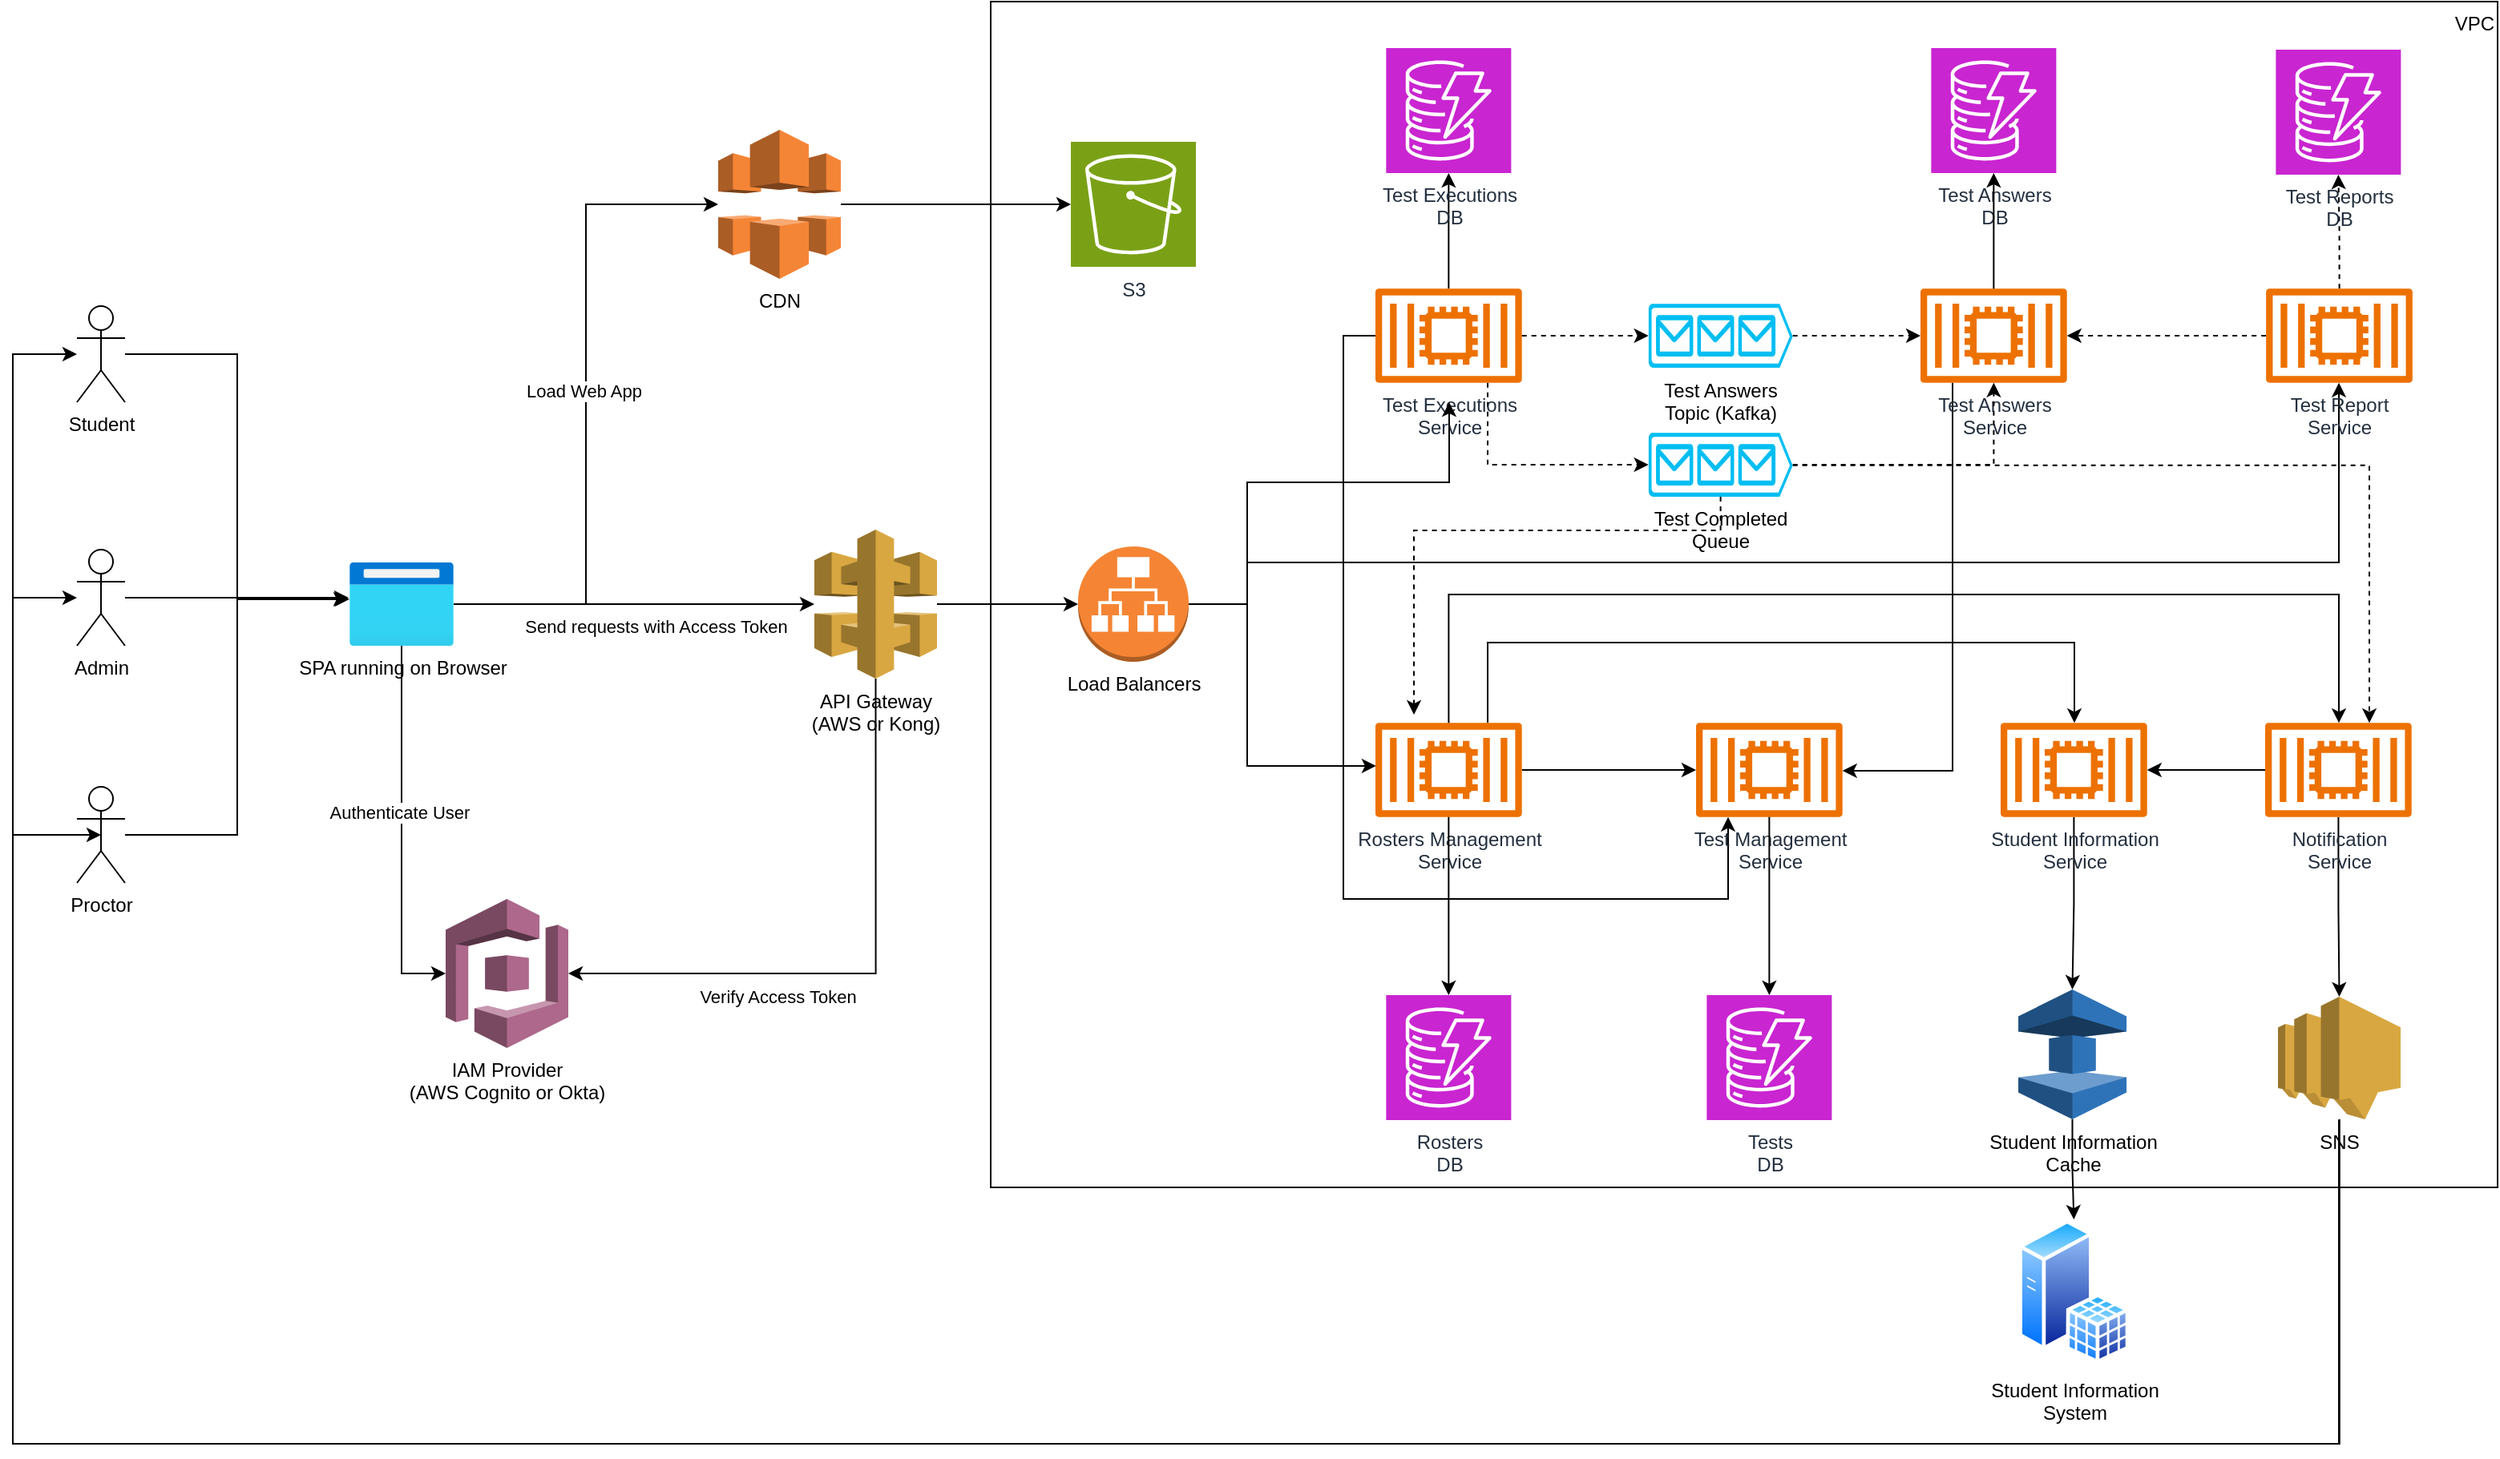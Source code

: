<mxfile version="22.1.22" type="embed">
  <diagram id="NWOu2UBloviNoaQFvjoQ" name="Page-1">
    <mxGraphModel dx="5153" dy="2178" grid="1" gridSize="10" guides="1" tooltips="1" connect="1" arrows="1" fold="1" page="1" pageScale="1" pageWidth="850" pageHeight="1100" math="0" shadow="0">
      <root>
        <mxCell id="0" />
        <mxCell id="1" parent="0" />
        <mxCell id="38" value="VPC" style="rounded=0;whiteSpace=wrap;html=1;align=right;verticalAlign=top;" vertex="1" parent="1">
          <mxGeometry x="480" y="-30" width="940" height="740" as="geometry" />
        </mxCell>
        <mxCell id="2" value="Student" style="shape=umlActor;verticalLabelPosition=bottom;verticalAlign=top;html=1;outlineConnect=0;" vertex="1" parent="1">
          <mxGeometry x="-90" y="160" width="30" height="60" as="geometry" />
        </mxCell>
        <mxCell id="4" value="API Gateway&lt;br&gt;(AWS or Kong)" style="outlineConnect=0;dashed=0;verticalLabelPosition=bottom;verticalAlign=top;align=center;html=1;shape=mxgraph.aws3.api_gateway;fillColor=#D9A741;gradientColor=none;" vertex="1" parent="1">
          <mxGeometry x="370" y="299.5" width="76.5" height="93" as="geometry" />
        </mxCell>
        <mxCell id="10" style="edgeStyle=orthogonalEdgeStyle;rounded=0;orthogonalLoop=1;jettySize=auto;html=1;" edge="1" parent="1" source="6" target="4">
          <mxGeometry relative="1" as="geometry" />
        </mxCell>
        <mxCell id="6" value="SPA running on Browser" style="image;aspect=fixed;html=1;points=[];align=center;fontSize=12;image=img/lib/azure2/general/Browser.svg;" vertex="1" parent="1">
          <mxGeometry x="80" y="320" width="65" height="52" as="geometry" />
        </mxCell>
        <mxCell id="12" value="IAM Provider&lt;br&gt;(AWS Cognito or Okta)" style="outlineConnect=0;dashed=0;verticalLabelPosition=bottom;verticalAlign=top;align=center;html=1;shape=mxgraph.aws3.cognito;fillColor=#AD688B;gradientColor=none;" vertex="1" parent="1">
          <mxGeometry x="140" y="530" width="76.5" height="93" as="geometry" />
        </mxCell>
        <mxCell id="13" style="edgeStyle=orthogonalEdgeStyle;rounded=0;orthogonalLoop=1;jettySize=auto;html=1;entryX=1;entryY=0.5;entryDx=0;entryDy=0;entryPerimeter=0;exitX=0.5;exitY=1;exitDx=0;exitDy=0;exitPerimeter=0;" edge="1" parent="1" source="4" target="12">
          <mxGeometry relative="1" as="geometry">
            <Array as="points">
              <mxPoint x="408" y="577" />
            </Array>
          </mxGeometry>
        </mxCell>
        <mxCell id="17" value="Verify Access Token" style="edgeLabel;html=1;align=center;verticalAlign=middle;resizable=0;points=[];" vertex="1" connectable="0" parent="13">
          <mxGeometry x="0.31" y="3" relative="1" as="geometry">
            <mxPoint y="11" as="offset" />
          </mxGeometry>
        </mxCell>
        <mxCell id="14" style="edgeStyle=orthogonalEdgeStyle;rounded=0;orthogonalLoop=1;jettySize=auto;html=1;entryX=0;entryY=0.5;entryDx=0;entryDy=0;entryPerimeter=0;" edge="1" parent="1" source="6" target="12">
          <mxGeometry relative="1" as="geometry" />
        </mxCell>
        <mxCell id="15" value="Authenticate User" style="edgeLabel;html=1;align=center;verticalAlign=middle;resizable=0;points=[];" vertex="1" connectable="0" parent="14">
          <mxGeometry x="0.067" y="-2" relative="1" as="geometry">
            <mxPoint y="-20" as="offset" />
          </mxGeometry>
        </mxCell>
        <mxCell id="16" value="Send requests with Access Token" style="edgeLabel;html=1;align=center;verticalAlign=middle;resizable=0;points=[];" vertex="1" connectable="0" parent="14">
          <mxGeometry x="-0.752" y="-3" relative="1" as="geometry">
            <mxPoint x="161" y="-41" as="offset" />
          </mxGeometry>
        </mxCell>
        <mxCell id="21" value="S3" style="sketch=0;points=[[0,0,0],[0.25,0,0],[0.5,0,0],[0.75,0,0],[1,0,0],[0,1,0],[0.25,1,0],[0.5,1,0],[0.75,1,0],[1,1,0],[0,0.25,0],[0,0.5,0],[0,0.75,0],[1,0.25,0],[1,0.5,0],[1,0.75,0]];outlineConnect=0;fontColor=#232F3E;fillColor=#7AA116;strokeColor=#ffffff;dashed=0;verticalLabelPosition=bottom;verticalAlign=top;align=center;html=1;fontSize=12;fontStyle=0;aspect=fixed;shape=mxgraph.aws4.resourceIcon;resIcon=mxgraph.aws4.s3;" vertex="1" parent="1">
          <mxGeometry x="530" y="57.5" width="78" height="78" as="geometry" />
        </mxCell>
        <mxCell id="24" style="edgeStyle=orthogonalEdgeStyle;rounded=0;orthogonalLoop=1;jettySize=auto;html=1;" edge="1" parent="1" source="22" target="21">
          <mxGeometry relative="1" as="geometry" />
        </mxCell>
        <mxCell id="22" value="CDN" style="outlineConnect=0;dashed=0;verticalLabelPosition=bottom;verticalAlign=top;align=center;html=1;shape=mxgraph.aws3.cloudfront;fillColor=#F58536;gradientColor=none;" vertex="1" parent="1">
          <mxGeometry x="310" y="50" width="76.5" height="93" as="geometry" />
        </mxCell>
        <mxCell id="23" style="edgeStyle=orthogonalEdgeStyle;rounded=0;orthogonalLoop=1;jettySize=auto;html=1;entryX=0;entryY=0.5;entryDx=0;entryDy=0;entryPerimeter=0;" edge="1" parent="1" source="6" target="22">
          <mxGeometry relative="1" as="geometry" />
        </mxCell>
        <mxCell id="30" value="Load Web App" style="edgeLabel;html=1;align=center;verticalAlign=middle;resizable=0;points=[];" vertex="1" connectable="0" parent="23">
          <mxGeometry x="0.04" y="3" relative="1" as="geometry">
            <mxPoint x="1" as="offset" />
          </mxGeometry>
        </mxCell>
        <mxCell id="95" style="edgeStyle=orthogonalEdgeStyle;rounded=0;orthogonalLoop=1;jettySize=auto;html=1;exitX=1;exitY=0.5;exitDx=0;exitDy=0;exitPerimeter=0;" edge="1" parent="1" source="27" target="93">
          <mxGeometry relative="1" as="geometry">
            <Array as="points">
              <mxPoint x="640" y="346" />
              <mxPoint x="640" y="320" />
              <mxPoint x="1321" y="320" />
            </Array>
          </mxGeometry>
        </mxCell>
        <mxCell id="27" value="Load Balancers" style="outlineConnect=0;dashed=0;verticalLabelPosition=bottom;verticalAlign=top;align=center;html=1;shape=mxgraph.aws3.application_load_balancer;fillColor=#F58534;gradientColor=none;" vertex="1" parent="1">
          <mxGeometry x="534.5" y="310" width="69" height="72" as="geometry" />
        </mxCell>
        <mxCell id="28" style="edgeStyle=orthogonalEdgeStyle;rounded=0;orthogonalLoop=1;jettySize=auto;html=1;entryX=0;entryY=0.5;entryDx=0;entryDy=0;entryPerimeter=0;" edge="1" parent="1" source="4" target="27">
          <mxGeometry relative="1" as="geometry" />
        </mxCell>
        <mxCell id="32" value="Rosters&lt;br&gt;DB" style="sketch=0;points=[[0,0,0],[0.25,0,0],[0.5,0,0],[0.75,0,0],[1,0,0],[0,1,0],[0.25,1,0],[0.5,1,0],[0.75,1,0],[1,1,0],[0,0.25,0],[0,0.5,0],[0,0.75,0],[1,0.25,0],[1,0.5,0],[1,0.75,0]];outlineConnect=0;fontColor=#232F3E;fillColor=#C925D1;strokeColor=#ffffff;dashed=0;verticalLabelPosition=bottom;verticalAlign=top;align=center;html=1;fontSize=12;fontStyle=0;aspect=fixed;shape=mxgraph.aws4.resourceIcon;resIcon=mxgraph.aws4.dynamodb;" vertex="1" parent="1">
          <mxGeometry x="726.67" y="590" width="78" height="78" as="geometry" />
        </mxCell>
        <mxCell id="37" style="edgeStyle=orthogonalEdgeStyle;rounded=0;orthogonalLoop=1;jettySize=auto;html=1;" edge="1" parent="1" source="11" target="36">
          <mxGeometry relative="1" as="geometry">
            <Array as="points">
              <mxPoint x="790" y="370" />
              <mxPoint x="1156" y="370" />
            </Array>
          </mxGeometry>
        </mxCell>
        <mxCell id="73" style="edgeStyle=orthogonalEdgeStyle;rounded=0;orthogonalLoop=1;jettySize=auto;html=1;" edge="1" parent="1" source="11" target="72">
          <mxGeometry relative="1" as="geometry" />
        </mxCell>
        <mxCell id="11" value="Rosters Management&lt;br&gt;Service" style="sketch=0;outlineConnect=0;fontColor=#232F3E;gradientColor=none;fillColor=#ED7100;strokeColor=none;dashed=0;verticalLabelPosition=bottom;verticalAlign=top;align=center;html=1;fontSize=12;fontStyle=0;aspect=fixed;pointerEvents=1;shape=mxgraph.aws4.container_2;" vertex="1" parent="1">
          <mxGeometry x="720" y="420" width="91.35" height="59" as="geometry" />
        </mxCell>
        <mxCell id="29" style="edgeStyle=orthogonalEdgeStyle;rounded=0;orthogonalLoop=1;jettySize=auto;html=1;entryX=0.005;entryY=0.457;entryDx=0;entryDy=0;entryPerimeter=0;" edge="1" parent="1" source="27" target="11">
          <mxGeometry relative="1" as="geometry">
            <Array as="points">
              <mxPoint x="640" y="346" />
              <mxPoint x="640" y="447" />
            </Array>
          </mxGeometry>
        </mxCell>
        <mxCell id="34" style="edgeStyle=orthogonalEdgeStyle;rounded=0;orthogonalLoop=1;jettySize=auto;html=1;entryX=0.5;entryY=0;entryDx=0;entryDy=0;entryPerimeter=0;" edge="1" parent="1" source="11" target="32">
          <mxGeometry relative="1" as="geometry" />
        </mxCell>
        <mxCell id="40" style="edgeStyle=orthogonalEdgeStyle;rounded=0;orthogonalLoop=1;jettySize=auto;html=1;" edge="1" parent="1" source="36" target="83">
          <mxGeometry relative="1" as="geometry" />
        </mxCell>
        <mxCell id="36" value="Student Information&lt;br&gt;Service" style="sketch=0;outlineConnect=0;fontColor=#232F3E;gradientColor=none;fillColor=#ED7100;strokeColor=none;dashed=0;verticalLabelPosition=bottom;verticalAlign=top;align=center;html=1;fontSize=12;fontStyle=0;aspect=fixed;pointerEvents=1;shape=mxgraph.aws4.container_2;" vertex="1" parent="1">
          <mxGeometry x="1110" y="420" width="91.35" height="59" as="geometry" />
        </mxCell>
        <mxCell id="39" value="Student Information&lt;br&gt;System" style="image;aspect=fixed;perimeter=ellipsePerimeter;html=1;align=center;shadow=0;dashed=0;spacingTop=3;image=img/lib/active_directory/sql_server.svg;" vertex="1" parent="1">
          <mxGeometry x="1121.03" y="730" width="69.3" height="90" as="geometry" />
        </mxCell>
        <mxCell id="59" style="edgeStyle=orthogonalEdgeStyle;rounded=0;orthogonalLoop=1;jettySize=auto;html=1;" edge="1" parent="1" source="41" target="58">
          <mxGeometry relative="1" as="geometry" />
        </mxCell>
        <mxCell id="85" style="edgeStyle=orthogonalEdgeStyle;rounded=0;orthogonalLoop=1;jettySize=auto;html=1;" edge="1" parent="1" source="41" target="36">
          <mxGeometry relative="1" as="geometry" />
        </mxCell>
        <mxCell id="41" value="Notification&lt;br&gt;Service" style="sketch=0;outlineConnect=0;fontColor=#232F3E;gradientColor=none;fillColor=#ED7100;strokeColor=none;dashed=0;verticalLabelPosition=bottom;verticalAlign=top;align=center;html=1;fontSize=12;fontStyle=0;aspect=fixed;pointerEvents=1;shape=mxgraph.aws4.container_2;" vertex="1" parent="1">
          <mxGeometry x="1275" y="420" width="91.35" height="59" as="geometry" />
        </mxCell>
        <mxCell id="52" style="edgeStyle=orthogonalEdgeStyle;rounded=0;orthogonalLoop=1;jettySize=auto;html=1;" edge="1" parent="1" source="11" target="41">
          <mxGeometry relative="1" as="geometry">
            <mxPoint x="810.67" y="319.5" as="sourcePoint" />
            <Array as="points">
              <mxPoint x="766" y="340" />
              <mxPoint x="1321" y="340" />
            </Array>
          </mxGeometry>
        </mxCell>
        <mxCell id="53" value="Proctor" style="shape=umlActor;verticalLabelPosition=bottom;verticalAlign=top;html=1;outlineConnect=0;" vertex="1" parent="1">
          <mxGeometry x="-90" y="460" width="30" height="60" as="geometry" />
        </mxCell>
        <mxCell id="56" style="edgeStyle=orthogonalEdgeStyle;rounded=0;orthogonalLoop=1;jettySize=auto;html=1;entryX=-0.015;entryY=0.442;entryDx=0;entryDy=0;entryPerimeter=0;" edge="1" parent="1" source="53" target="6">
          <mxGeometry relative="1" as="geometry">
            <Array as="points">
              <mxPoint x="10" y="490" />
              <mxPoint x="10" y="343" />
            </Array>
          </mxGeometry>
        </mxCell>
        <mxCell id="91" style="edgeStyle=orthogonalEdgeStyle;rounded=0;orthogonalLoop=1;jettySize=auto;html=1;" edge="1" parent="1" source="58" target="74">
          <mxGeometry relative="1" as="geometry">
            <Array as="points">
              <mxPoint x="1321" y="870" />
              <mxPoint x="-130" y="870" />
              <mxPoint x="-130" y="342" />
            </Array>
          </mxGeometry>
        </mxCell>
        <mxCell id="92" style="edgeStyle=orthogonalEdgeStyle;rounded=0;orthogonalLoop=1;jettySize=auto;html=1;" edge="1" parent="1" source="58" target="2">
          <mxGeometry relative="1" as="geometry">
            <Array as="points">
              <mxPoint x="1321" y="870" />
              <mxPoint x="-130" y="870" />
              <mxPoint x="-130" y="190" />
            </Array>
          </mxGeometry>
        </mxCell>
        <mxCell id="58" value="SNS" style="outlineConnect=0;dashed=0;verticalLabelPosition=bottom;verticalAlign=top;align=center;html=1;shape=mxgraph.aws3.sns;fillColor=#D9A741;gradientColor=none;" vertex="1" parent="1">
          <mxGeometry x="1283" y="591" width="76.5" height="76.5" as="geometry" />
        </mxCell>
        <mxCell id="60" style="edgeStyle=orthogonalEdgeStyle;rounded=0;orthogonalLoop=1;jettySize=auto;html=1;entryX=0.5;entryY=0.5;entryDx=0;entryDy=0;entryPerimeter=0;" edge="1" parent="1" target="53">
          <mxGeometry relative="1" as="geometry">
            <mxPoint x="1321" y="668" as="sourcePoint" />
            <mxPoint y="560" as="targetPoint" />
            <Array as="points">
              <mxPoint x="1321" y="870" />
              <mxPoint x="-130" y="870" />
              <mxPoint x="-130" y="490" />
            </Array>
          </mxGeometry>
        </mxCell>
        <mxCell id="64" style="edgeStyle=orthogonalEdgeStyle;rounded=0;orthogonalLoop=1;jettySize=auto;html=1;" edge="1" parent="1" source="61" target="63">
          <mxGeometry relative="1" as="geometry" />
        </mxCell>
        <mxCell id="79" style="edgeStyle=orthogonalEdgeStyle;rounded=0;orthogonalLoop=1;jettySize=auto;html=1;entryX=0;entryY=0.5;entryDx=0;entryDy=0;entryPerimeter=0;dashed=1;" edge="1" parent="1" source="61" target="80">
          <mxGeometry relative="1" as="geometry">
            <Array as="points">
              <mxPoint x="790" y="259" />
            </Array>
          </mxGeometry>
        </mxCell>
        <mxCell id="102" style="edgeStyle=orthogonalEdgeStyle;rounded=0;orthogonalLoop=1;jettySize=auto;html=1;" edge="1" parent="1" source="61" target="72">
          <mxGeometry relative="1" as="geometry">
            <Array as="points">
              <mxPoint x="700" y="179" />
              <mxPoint x="700" y="530" />
              <mxPoint x="940" y="530" />
            </Array>
          </mxGeometry>
        </mxCell>
        <mxCell id="61" value="Test Executions&lt;br&gt;Service" style="sketch=0;outlineConnect=0;fontColor=#232F3E;gradientColor=none;fillColor=#ED7100;strokeColor=none;dashed=0;verticalLabelPosition=bottom;verticalAlign=top;align=center;html=1;fontSize=12;fontStyle=0;aspect=fixed;pointerEvents=1;shape=mxgraph.aws4.container_2;" vertex="1" parent="1">
          <mxGeometry x="720" y="149" width="91.35" height="59" as="geometry" />
        </mxCell>
        <mxCell id="62" style="edgeStyle=orthogonalEdgeStyle;rounded=0;orthogonalLoop=1;jettySize=auto;html=1;exitX=1;exitY=0.5;exitDx=0;exitDy=0;exitPerimeter=0;" edge="1" parent="1" source="27">
          <mxGeometry relative="1" as="geometry">
            <mxPoint x="766" y="220" as="targetPoint" />
            <Array as="points">
              <mxPoint x="640" y="346" />
              <mxPoint x="640" y="270" />
              <mxPoint x="766" y="270" />
            </Array>
          </mxGeometry>
        </mxCell>
        <mxCell id="63" value="Test Executions&lt;br&gt;DB" style="sketch=0;points=[[0,0,0],[0.25,0,0],[0.5,0,0],[0.75,0,0],[1,0,0],[0,1,0],[0.25,1,0],[0.5,1,0],[0.75,1,0],[1,1,0],[0,0.25,0],[0,0.5,0],[0,0.75,0],[1,0.25,0],[1,0.5,0],[1,0.75,0]];outlineConnect=0;fontColor=#232F3E;fillColor=#C925D1;strokeColor=#ffffff;dashed=0;verticalLabelPosition=bottom;verticalAlign=top;align=center;html=1;fontSize=12;fontStyle=0;aspect=fixed;shape=mxgraph.aws4.resourceIcon;resIcon=mxgraph.aws4.dynamodb;" vertex="1" parent="1">
          <mxGeometry x="726.67" y="-1" width="78" height="78" as="geometry" />
        </mxCell>
        <mxCell id="96" style="edgeStyle=orthogonalEdgeStyle;rounded=0;orthogonalLoop=1;jettySize=auto;html=1;" edge="1" parent="1" source="65" target="72">
          <mxGeometry relative="1" as="geometry">
            <Array as="points">
              <mxPoint x="1080" y="450" />
            </Array>
          </mxGeometry>
        </mxCell>
        <mxCell id="65" value="Test Answers&lt;br&gt;Service" style="sketch=0;outlineConnect=0;fontColor=#232F3E;gradientColor=none;fillColor=#ED7100;strokeColor=none;dashed=0;verticalLabelPosition=bottom;verticalAlign=top;align=center;html=1;fontSize=12;fontStyle=0;aspect=fixed;pointerEvents=1;shape=mxgraph.aws4.container_2;" vertex="1" parent="1">
          <mxGeometry x="1060" y="149" width="91.35" height="59" as="geometry" />
        </mxCell>
        <mxCell id="67" value="Test Answers&lt;br&gt;DB" style="sketch=0;points=[[0,0,0],[0.25,0,0],[0.5,0,0],[0.75,0,0],[1,0,0],[0,1,0],[0.25,1,0],[0.5,1,0],[0.75,1,0],[1,1,0],[0,0.25,0],[0,0.5,0],[0,0.75,0],[1,0.25,0],[1,0.5,0],[1,0.75,0]];outlineConnect=0;fontColor=#232F3E;fillColor=#C925D1;strokeColor=#ffffff;dashed=0;verticalLabelPosition=bottom;verticalAlign=top;align=center;html=1;fontSize=12;fontStyle=0;aspect=fixed;shape=mxgraph.aws4.resourceIcon;resIcon=mxgraph.aws4.dynamodb;" vertex="1" parent="1">
          <mxGeometry x="1066.68" y="-1" width="78" height="78" as="geometry" />
        </mxCell>
        <mxCell id="68" style="edgeStyle=orthogonalEdgeStyle;rounded=0;orthogonalLoop=1;jettySize=auto;html=1;entryX=0.5;entryY=1;entryDx=0;entryDy=0;entryPerimeter=0;" edge="1" parent="1" source="65" target="67">
          <mxGeometry relative="1" as="geometry" />
        </mxCell>
        <mxCell id="71" style="edgeStyle=orthogonalEdgeStyle;rounded=0;orthogonalLoop=1;jettySize=auto;html=1;dashed=1;" edge="1" parent="1" source="69" target="65">
          <mxGeometry relative="1" as="geometry" />
        </mxCell>
        <mxCell id="69" value="Test Answers &lt;br&gt;Topic (Kafka)" style="verticalLabelPosition=bottom;html=1;verticalAlign=top;align=center;strokeColor=none;fillColor=#00BEF2;shape=mxgraph.azure.queue_generic;pointerEvents=1;" vertex="1" parent="1">
          <mxGeometry x="890.33" y="158.5" width="90" height="40" as="geometry" />
        </mxCell>
        <mxCell id="70" style="edgeStyle=orthogonalEdgeStyle;rounded=0;orthogonalLoop=1;jettySize=auto;html=1;entryX=0;entryY=0.5;entryDx=0;entryDy=0;entryPerimeter=0;dashed=1;" edge="1" parent="1" source="61" target="69">
          <mxGeometry relative="1" as="geometry" />
        </mxCell>
        <mxCell id="72" value="Test Management&lt;br&gt;Service" style="sketch=0;outlineConnect=0;fontColor=#232F3E;gradientColor=none;fillColor=#ED7100;strokeColor=none;dashed=0;verticalLabelPosition=bottom;verticalAlign=top;align=center;html=1;fontSize=12;fontStyle=0;aspect=fixed;pointerEvents=1;shape=mxgraph.aws4.container_2;" vertex="1" parent="1">
          <mxGeometry x="920" y="420" width="91.35" height="59" as="geometry" />
        </mxCell>
        <mxCell id="74" value="Admin" style="shape=umlActor;verticalLabelPosition=bottom;verticalAlign=top;html=1;outlineConnect=0;" vertex="1" parent="1">
          <mxGeometry x="-90" y="312" width="30" height="60" as="geometry" />
        </mxCell>
        <mxCell id="76" style="edgeStyle=orthogonalEdgeStyle;rounded=0;orthogonalLoop=1;jettySize=auto;html=1;entryX=-0.008;entryY=0.423;entryDx=0;entryDy=0;entryPerimeter=0;" edge="1" parent="1" source="74" target="6">
          <mxGeometry relative="1" as="geometry" />
        </mxCell>
        <mxCell id="77" value="Tests&lt;br&gt;DB" style="sketch=0;points=[[0,0,0],[0.25,0,0],[0.5,0,0],[0.75,0,0],[1,0,0],[0,1,0],[0.25,1,0],[0.5,1,0],[0.75,1,0],[1,1,0],[0,0.25,0],[0,0.5,0],[0,0.75,0],[1,0.25,0],[1,0.5,0],[1,0.75,0]];outlineConnect=0;fontColor=#232F3E;fillColor=#C925D1;strokeColor=#ffffff;dashed=0;verticalLabelPosition=bottom;verticalAlign=top;align=center;html=1;fontSize=12;fontStyle=0;aspect=fixed;shape=mxgraph.aws4.resourceIcon;resIcon=mxgraph.aws4.dynamodb;" vertex="1" parent="1">
          <mxGeometry x="926.68" y="590" width="78" height="78" as="geometry" />
        </mxCell>
        <mxCell id="78" style="edgeStyle=orthogonalEdgeStyle;rounded=0;orthogonalLoop=1;jettySize=auto;html=1;entryX=0.5;entryY=0;entryDx=0;entryDy=0;entryPerimeter=0;" edge="1" parent="1" source="72" target="77">
          <mxGeometry relative="1" as="geometry" />
        </mxCell>
        <mxCell id="81" style="edgeStyle=orthogonalEdgeStyle;rounded=0;orthogonalLoop=1;jettySize=auto;html=1;dashed=1;exitX=1;exitY=0.51;exitDx=0;exitDy=0;exitPerimeter=0;" edge="1" parent="1" source="80" target="41">
          <mxGeometry relative="1" as="geometry">
            <Array as="points">
              <mxPoint x="1340" y="259" />
            </Array>
          </mxGeometry>
        </mxCell>
        <mxCell id="82" style="edgeStyle=orthogonalEdgeStyle;rounded=0;orthogonalLoop=1;jettySize=auto;html=1;dashed=1;" edge="1" parent="1" source="80" target="65">
          <mxGeometry relative="1" as="geometry" />
        </mxCell>
        <mxCell id="80" value="Test Completed&lt;br&gt;Queue" style="verticalLabelPosition=bottom;html=1;verticalAlign=top;align=center;strokeColor=none;fillColor=#00BEF2;shape=mxgraph.azure.queue_generic;pointerEvents=1;" vertex="1" parent="1">
          <mxGeometry x="890.33" y="239" width="90" height="40" as="geometry" />
        </mxCell>
        <mxCell id="84" style="edgeStyle=orthogonalEdgeStyle;rounded=0;orthogonalLoop=1;jettySize=auto;html=1;entryX=0.5;entryY=0;entryDx=0;entryDy=0;" edge="1" parent="1" source="83" target="39">
          <mxGeometry relative="1" as="geometry" />
        </mxCell>
        <mxCell id="83" value="Student Information&lt;br&gt;Cache" style="outlineConnect=0;dashed=0;verticalLabelPosition=bottom;verticalAlign=top;align=center;html=1;shape=mxgraph.aws3.elasticache;fillColor=#2E73B8;gradientColor=none;" vertex="1" parent="1">
          <mxGeometry x="1121.03" y="586.5" width="67.5" height="81" as="geometry" />
        </mxCell>
        <mxCell id="90" style="edgeStyle=orthogonalEdgeStyle;rounded=0;orthogonalLoop=1;jettySize=auto;html=1;entryX=0;entryY=0.442;entryDx=0;entryDy=0;entryPerimeter=0;" edge="1" parent="1" source="2" target="6">
          <mxGeometry relative="1" as="geometry" />
        </mxCell>
        <mxCell id="94" style="edgeStyle=orthogonalEdgeStyle;rounded=0;orthogonalLoop=1;jettySize=auto;html=1;dashed=1;" edge="1" parent="1" source="93" target="65">
          <mxGeometry relative="1" as="geometry" />
        </mxCell>
        <mxCell id="98" style="edgeStyle=orthogonalEdgeStyle;rounded=0;orthogonalLoop=1;jettySize=auto;html=1;entryX=0.5;entryY=1;entryDx=0;entryDy=0;entryPerimeter=0;dashed=1;" edge="1" parent="1" source="93" target="97">
          <mxGeometry relative="1" as="geometry" />
        </mxCell>
        <mxCell id="93" value="Test Report&lt;br&gt;Service" style="sketch=0;outlineConnect=0;fontColor=#232F3E;gradientColor=none;fillColor=#ED7100;strokeColor=none;dashed=0;verticalLabelPosition=bottom;verticalAlign=top;align=center;html=1;fontSize=12;fontStyle=0;aspect=fixed;pointerEvents=1;shape=mxgraph.aws4.container_2;" vertex="1" parent="1">
          <mxGeometry x="1275.57" y="149" width="91.35" height="59" as="geometry" />
        </mxCell>
        <mxCell id="97" value="Test Reports&lt;br&gt;DB" style="sketch=0;points=[[0,0,0],[0.25,0,0],[0.5,0,0],[0.75,0,0],[1,0,0],[0,1,0],[0.25,1,0],[0.5,1,0],[0.75,1,0],[1,1,0],[0,0.25,0],[0,0.5,0],[0,0.75,0],[1,0.25,0],[1,0.5,0],[1,0.75,0]];outlineConnect=0;fontColor=#232F3E;fillColor=#C925D1;strokeColor=#ffffff;dashed=0;verticalLabelPosition=bottom;verticalAlign=top;align=center;html=1;fontSize=12;fontStyle=0;aspect=fixed;shape=mxgraph.aws4.resourceIcon;resIcon=mxgraph.aws4.dynamodb;" vertex="1" parent="1">
          <mxGeometry x="1281.68" width="78" height="78" as="geometry" />
        </mxCell>
        <mxCell id="100" style="edgeStyle=orthogonalEdgeStyle;rounded=0;orthogonalLoop=1;jettySize=auto;html=1;entryX=0.263;entryY=-0.088;entryDx=0;entryDy=0;entryPerimeter=0;dashed=1;" edge="1" parent="1" source="80" target="11">
          <mxGeometry relative="1" as="geometry">
            <Array as="points">
              <mxPoint x="935" y="300" />
              <mxPoint x="744" y="300" />
            </Array>
          </mxGeometry>
        </mxCell>
      </root>
    </mxGraphModel>
  </diagram>
</mxfile>
